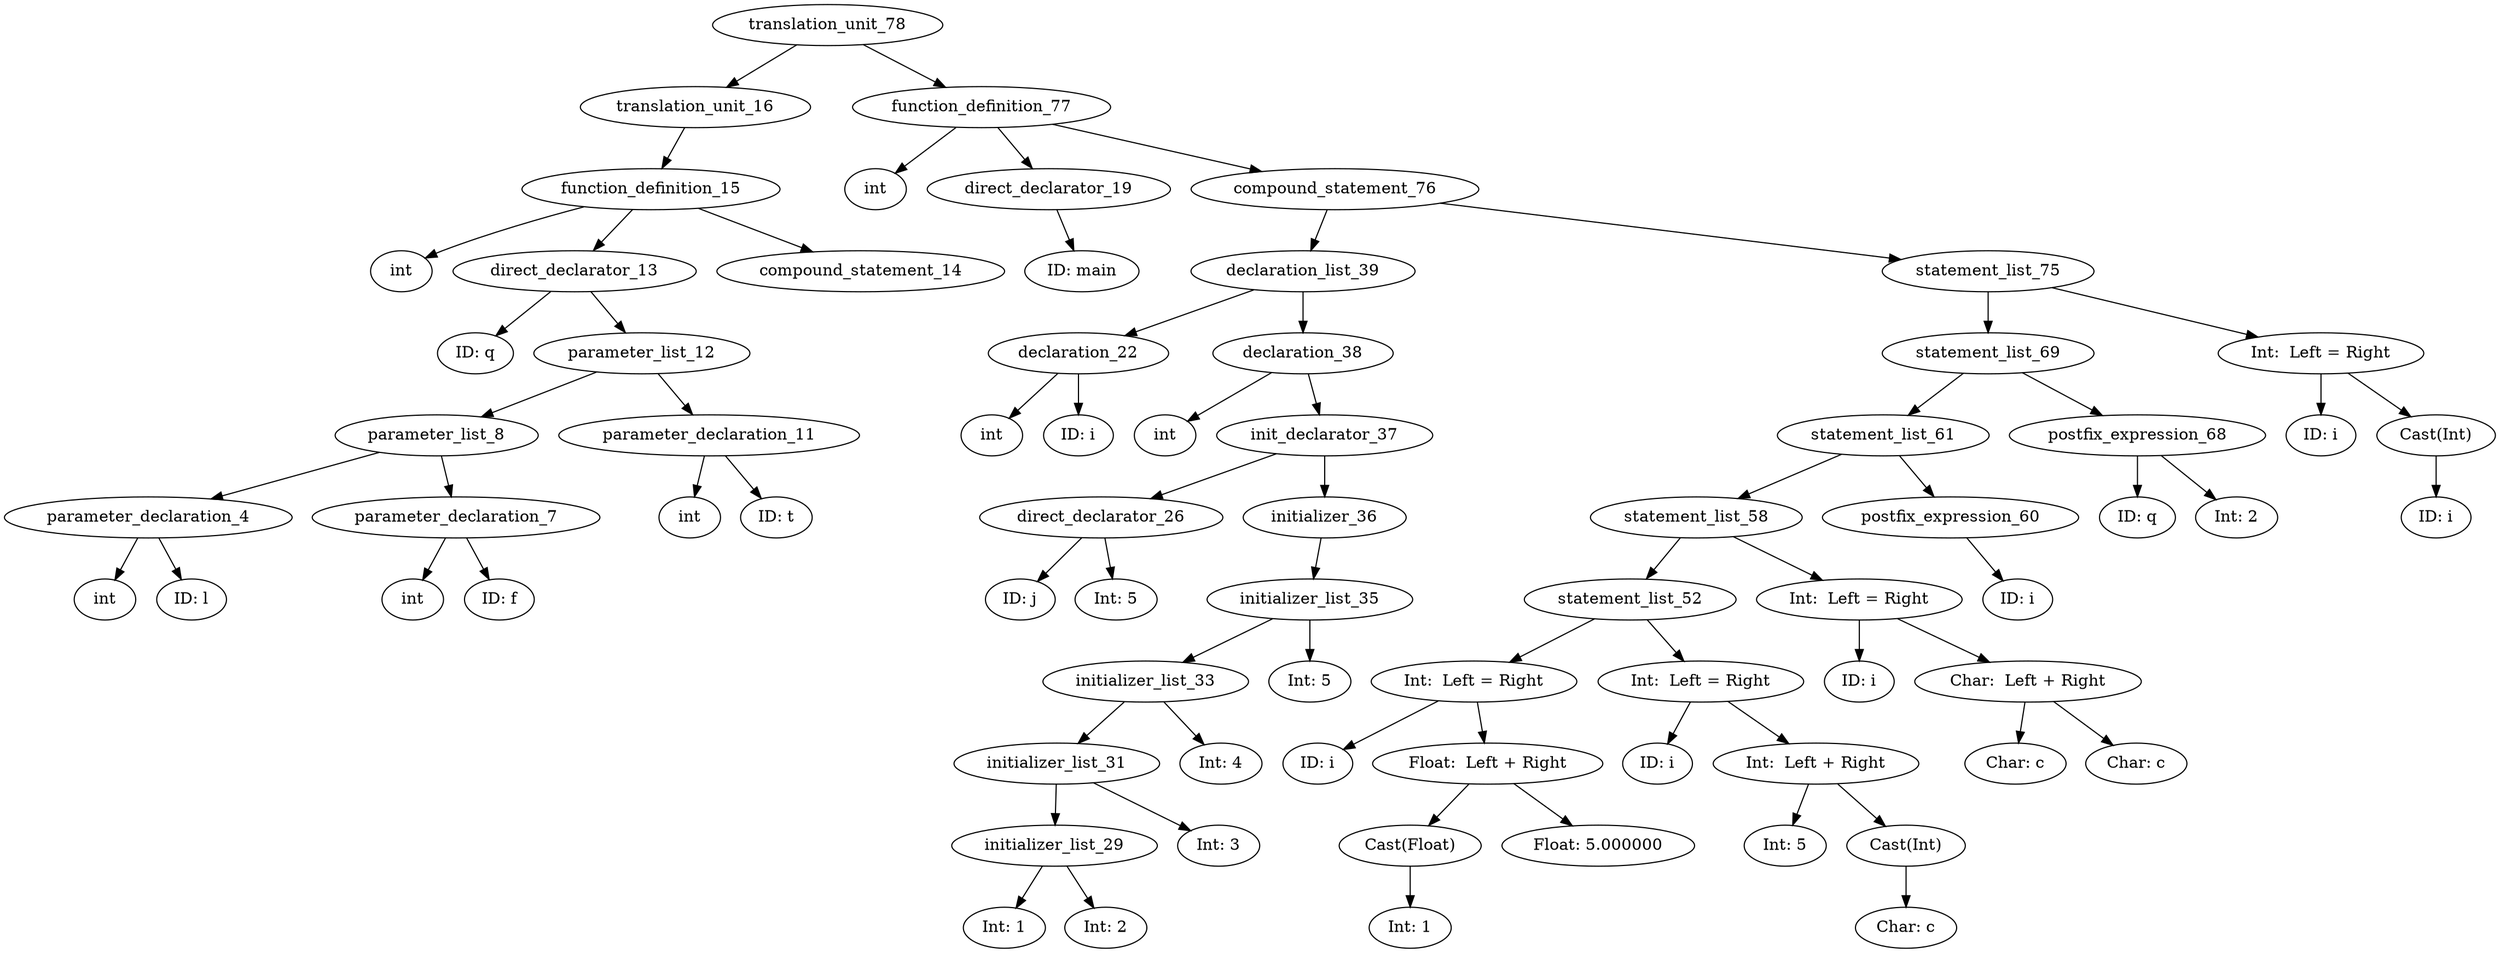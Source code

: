digraph AST {
	translation_unit_78 -> translation_unit_16;
	translation_unit_16 -> function_definition_15;
	function_definition_15 -> type_specifier_0;
	type_specifier_0 [label="int"]
	function_definition_15 -> direct_declarator_13;
	direct_declarator_13 -> identifier_1;
	identifier_1 [label="ID: q"]
	direct_declarator_13 -> parameter_list_12;
	parameter_list_12 -> parameter_list_8;
	parameter_list_8 -> parameter_declaration_4;
	parameter_declaration_4 -> type_specifier_2;
	type_specifier_2 [label="int"]
	parameter_declaration_4 -> identifier_3;
	identifier_3 [label="ID: l"]
	parameter_list_8 -> parameter_declaration_7;
	parameter_declaration_7 -> type_specifier_5;
	type_specifier_5 [label="int"]
	parameter_declaration_7 -> identifier_6;
	identifier_6 [label="ID: f"]
	parameter_list_12 -> parameter_declaration_11;
	parameter_declaration_11 -> type_specifier_9;
	type_specifier_9 [label="int"]
	parameter_declaration_11 -> identifier_10;
	identifier_10 [label="ID: t"]
	function_definition_15 -> compound_statement_14;
	translation_unit_78 -> function_definition_77;
	function_definition_77 -> type_specifier_17;
	type_specifier_17 [label="int"]
	function_definition_77 -> direct_declarator_19;
	direct_declarator_19 -> identifier_18;
	identifier_18 [label="ID: main"]
	function_definition_77 -> compound_statement_76;
	compound_statement_76 -> declaration_list_39;
	declaration_list_39 -> declaration_22;
	declaration_22 -> type_specifier_20;
	type_specifier_20 [label="int"]
	declaration_22 -> identifier_21;
	identifier_21 [label="ID: i"]
	declaration_list_39 -> declaration_38;
	declaration_38 -> type_specifier_23;
	type_specifier_23 [label="int"]
	declaration_38 -> init_declarator_37;
	init_declarator_37 -> direct_declarator_26;
	direct_declarator_26 -> identifier_24;
	identifier_24 [label="ID: j"]
	direct_declarator_26 -> constant_25;
	constant_25 [label="Int: 5"]
	init_declarator_37 -> initializer_36;
	initializer_36 -> initializer_list_35;
	initializer_list_35 -> initializer_list_33;
	initializer_list_33 -> initializer_list_31;
	initializer_list_31 -> initializer_list_29;
	initializer_list_29 -> constant_27;
	constant_27 [label="Int: 1"]
	initializer_list_29 -> constant_28;
	constant_28 [label="Int: 2"]
	initializer_list_31 -> constant_30;
	constant_30 [label="Int: 3"]
	initializer_list_33 -> constant_32;
	constant_32 [label="Int: 4"]
	initializer_list_35 -> constant_34;
	constant_34 [label="Int: 5"]
	compound_statement_76 -> statement_list_75;
	statement_list_75 -> statement_list_69;
	statement_list_69 -> statement_list_61;
	statement_list_61 -> statement_list_58;
	statement_list_58 -> statement_list_52;
	statement_list_52 -> assignment_expression_45;
	assignment_expression_45 [label="Int:  Left = Right"]
	assignment_expression_45 -> identifier_40;
	identifier_40 [label="ID: i"]
	assignment_expression_45 -> operator_expression_43;
	operator_expression_43 [label="Float:  Left + Right"]
	operator_expression_43 -> implicit_cast_44;
	implicit_cast_44 [label="Cast(Float)"]
	implicit_cast_44 -> constant_41;
	constant_41 [label="Int: 1"]
	operator_expression_43 -> constant_42;
	constant_42 [label="Float: 5.000000"]
	statement_list_52 -> assignment_expression_51;
	assignment_expression_51 [label="Int:  Left = Right"]
	assignment_expression_51 -> identifier_46;
	identifier_46 [label="ID: i"]
	assignment_expression_51 -> operator_expression_49;
	operator_expression_49 [label="Int:  Left + Right"]
	operator_expression_49 -> constant_47;
	constant_47 [label="Int: 5"]
	operator_expression_49 -> implicit_cast_50;
	implicit_cast_50 [label="Cast(Int)"]
	implicit_cast_50 -> constant_48;
	constant_48 [label="Char: c"]
	statement_list_58 -> assignment_expression_57;
	assignment_expression_57 [label="Int:  Left = Right"]
	assignment_expression_57 -> identifier_53;
	identifier_53 [label="ID: i"]
	assignment_expression_57 -> operator_expression_56;
	operator_expression_56 [label="Char:  Left + Right"]
	operator_expression_56 -> constant_54;
	constant_54 [label="Char: c"]
	operator_expression_56 -> constant_55;
	constant_55 [label="Char: c"]
	statement_list_61 -> postfix_expression_60;
	postfix_expression_60 -> identifier_59;
	identifier_59 [label="ID: i"]
	statement_list_69 -> postfix_expression_68;
	postfix_expression_68 -> identifier_62;
	identifier_62 [label="ID: q"]
	postfix_expression_68 -> constant_63;
	constant_63 [label="Int: 2"]
	statement_list_75 -> assignment_expression_74;
	assignment_expression_74 [label="Int:  Left = Right"]
	assignment_expression_74 -> identifier_70;
	identifier_70 [label="ID: i"]
	assignment_expression_74 -> cast_expression73;
	cast_expression73 [label="Cast(Int)"]
	cast_expression73 -> identifier_72;
	identifier_72 [label="ID: i"]
}
